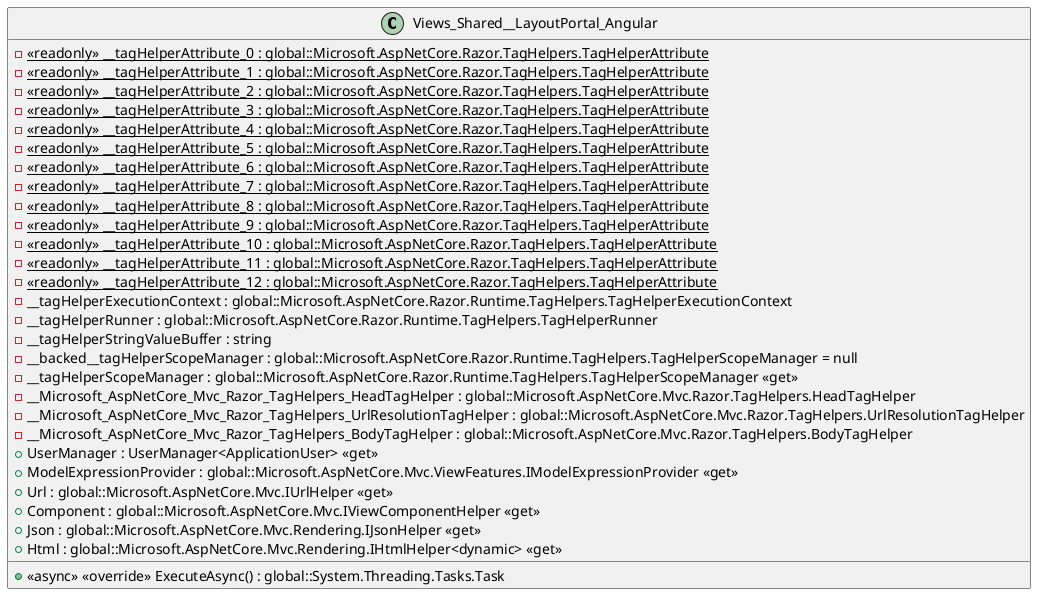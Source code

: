 @startuml
class Views_Shared__LayoutPortal_Angular {
    - {static} <<readonly>> __tagHelperAttribute_0 : global::Microsoft.AspNetCore.Razor.TagHelpers.TagHelperAttribute
    - {static} <<readonly>> __tagHelperAttribute_1 : global::Microsoft.AspNetCore.Razor.TagHelpers.TagHelperAttribute
    - {static} <<readonly>> __tagHelperAttribute_2 : global::Microsoft.AspNetCore.Razor.TagHelpers.TagHelperAttribute
    - {static} <<readonly>> __tagHelperAttribute_3 : global::Microsoft.AspNetCore.Razor.TagHelpers.TagHelperAttribute
    - {static} <<readonly>> __tagHelperAttribute_4 : global::Microsoft.AspNetCore.Razor.TagHelpers.TagHelperAttribute
    - {static} <<readonly>> __tagHelperAttribute_5 : global::Microsoft.AspNetCore.Razor.TagHelpers.TagHelperAttribute
    - {static} <<readonly>> __tagHelperAttribute_6 : global::Microsoft.AspNetCore.Razor.TagHelpers.TagHelperAttribute
    - {static} <<readonly>> __tagHelperAttribute_7 : global::Microsoft.AspNetCore.Razor.TagHelpers.TagHelperAttribute
    - {static} <<readonly>> __tagHelperAttribute_8 : global::Microsoft.AspNetCore.Razor.TagHelpers.TagHelperAttribute
    - {static} <<readonly>> __tagHelperAttribute_9 : global::Microsoft.AspNetCore.Razor.TagHelpers.TagHelperAttribute
    - {static} <<readonly>> __tagHelperAttribute_10 : global::Microsoft.AspNetCore.Razor.TagHelpers.TagHelperAttribute
    - {static} <<readonly>> __tagHelperAttribute_11 : global::Microsoft.AspNetCore.Razor.TagHelpers.TagHelperAttribute
    - {static} <<readonly>> __tagHelperAttribute_12 : global::Microsoft.AspNetCore.Razor.TagHelpers.TagHelperAttribute
    - __tagHelperExecutionContext : global::Microsoft.AspNetCore.Razor.Runtime.TagHelpers.TagHelperExecutionContext
    - __tagHelperRunner : global::Microsoft.AspNetCore.Razor.Runtime.TagHelpers.TagHelperRunner
    - __tagHelperStringValueBuffer : string
    - __backed__tagHelperScopeManager : global::Microsoft.AspNetCore.Razor.Runtime.TagHelpers.TagHelperScopeManager = null
    - __tagHelperScopeManager : global::Microsoft.AspNetCore.Razor.Runtime.TagHelpers.TagHelperScopeManager <<get>>
    - __Microsoft_AspNetCore_Mvc_Razor_TagHelpers_HeadTagHelper : global::Microsoft.AspNetCore.Mvc.Razor.TagHelpers.HeadTagHelper
    - __Microsoft_AspNetCore_Mvc_Razor_TagHelpers_UrlResolutionTagHelper : global::Microsoft.AspNetCore.Mvc.Razor.TagHelpers.UrlResolutionTagHelper
    - __Microsoft_AspNetCore_Mvc_Razor_TagHelpers_BodyTagHelper : global::Microsoft.AspNetCore.Mvc.Razor.TagHelpers.BodyTagHelper
    + <<async>> <<override>> ExecuteAsync() : global::System.Threading.Tasks.Task
    + UserManager : UserManager<ApplicationUser> <<get>>
    + ModelExpressionProvider : global::Microsoft.AspNetCore.Mvc.ViewFeatures.IModelExpressionProvider <<get>>
    + Url : global::Microsoft.AspNetCore.Mvc.IUrlHelper <<get>>
    + Component : global::Microsoft.AspNetCore.Mvc.IViewComponentHelper <<get>>
    + Json : global::Microsoft.AspNetCore.Mvc.Rendering.IJsonHelper <<get>>
    + Html : global::Microsoft.AspNetCore.Mvc.Rendering.IHtmlHelper<dynamic> <<get>>
}
@enduml
